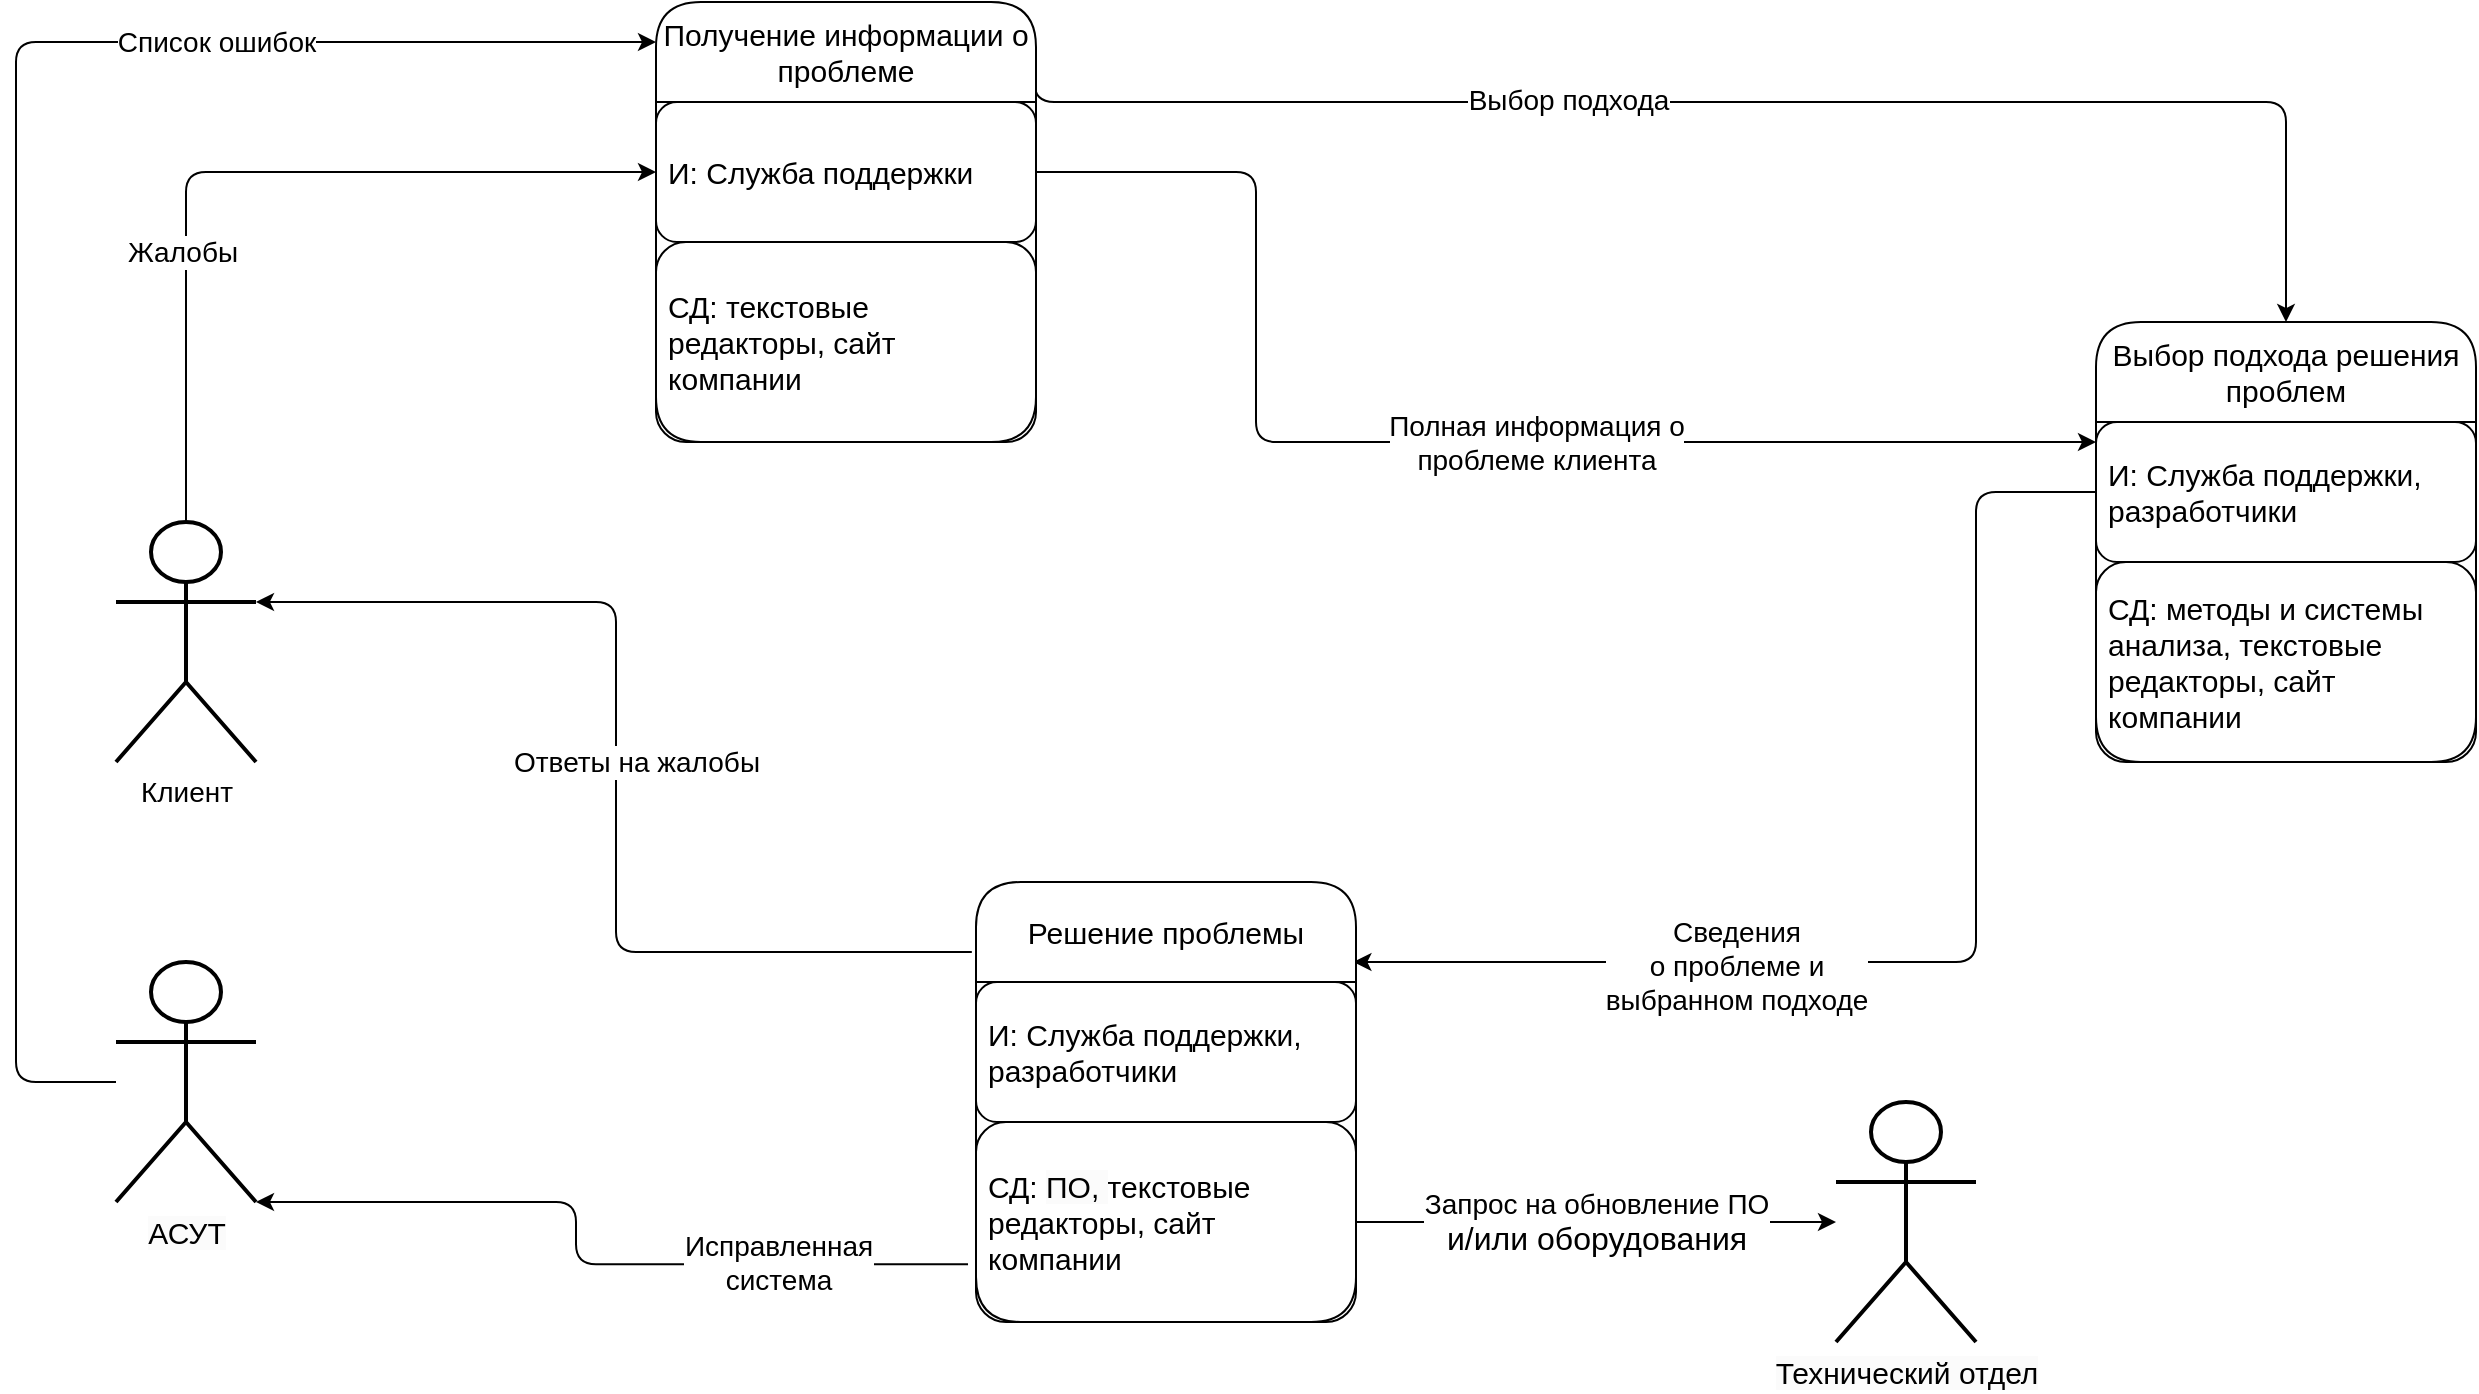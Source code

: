 <mxfile version="25.0.1">
  <diagram id="dNZ_Tn0Hp9u-YdFpUYYD" name="Страница — 1">
    <mxGraphModel dx="2354" dy="1526" grid="1" gridSize="10" guides="1" tooltips="1" connect="1" arrows="1" fold="1" page="0" pageScale="1" pageWidth="827" pageHeight="1169" math="0" shadow="0">
      <root>
        <mxCell id="0" />
        <mxCell id="1" parent="0" />
        <mxCell id="vmZU5TFpBcDoDS9-gK7y-10" style="edgeStyle=orthogonalEdgeStyle;rounded=1;orthogonalLoop=1;jettySize=auto;html=1;exitX=0.5;exitY=0;exitDx=0;exitDy=0;exitPerimeter=0;entryX=0;entryY=0.5;entryDx=0;entryDy=0;curved=0;" parent="1" source="vmZU5TFpBcDoDS9-gK7y-2" target="vmZU5TFpBcDoDS9-gK7y-6" edge="1">
          <mxGeometry relative="1" as="geometry" />
        </mxCell>
        <mxCell id="vmZU5TFpBcDoDS9-gK7y-12" value="&lt;span style=&quot;font-size: 14px;&quot;&gt;Жалобы&lt;/span&gt;" style="edgeLabel;html=1;align=center;verticalAlign=middle;resizable=0;points=[];rounded=1;" parent="vmZU5TFpBcDoDS9-gK7y-10" vertex="1" connectable="0">
          <mxGeometry x="-0.34" y="2" relative="1" as="geometry">
            <mxPoint as="offset" />
          </mxGeometry>
        </mxCell>
        <mxCell id="vmZU5TFpBcDoDS9-gK7y-2" value="&lt;font style=&quot;font-size: 14px;&quot;&gt;Клиент&lt;/font&gt;" style="shape=umlActor;verticalLabelPosition=bottom;verticalAlign=top;html=1;outlineConnect=0;strokeWidth=2;rounded=1;" parent="1" vertex="1">
          <mxGeometry x="50" y="180" width="70" height="120" as="geometry" />
        </mxCell>
        <mxCell id="vmZU5TFpBcDoDS9-gK7y-20" style="edgeStyle=orthogonalEdgeStyle;rounded=1;orthogonalLoop=1;jettySize=auto;html=1;exitX=0.995;exitY=0.109;exitDx=0;exitDy=0;exitPerimeter=0;entryX=0.5;entryY=0;entryDx=0;entryDy=0;" parent="1" source="vmZU5TFpBcDoDS9-gK7y-5" target="vmZU5TFpBcDoDS9-gK7y-17" edge="1">
          <mxGeometry relative="1" as="geometry">
            <Array as="points">
              <mxPoint x="509" y="-30" />
              <mxPoint x="1135" y="-30" />
            </Array>
            <mxPoint x="830" y="-60" as="sourcePoint" />
          </mxGeometry>
        </mxCell>
        <mxCell id="vmZU5TFpBcDoDS9-gK7y-22" value="&lt;span style=&quot;font-size: 14px;&quot;&gt;Выбор подхода&lt;/span&gt;" style="edgeLabel;html=1;align=center;verticalAlign=middle;resizable=0;points=[];rounded=1;" parent="vmZU5TFpBcDoDS9-gK7y-20" vertex="1" connectable="0">
          <mxGeometry x="-0.091" y="1" relative="1" as="geometry">
            <mxPoint x="-54" as="offset" />
          </mxGeometry>
        </mxCell>
        <mxCell id="vmZU5TFpBcDoDS9-gK7y-5" value="&lt;font style=&quot;font-size: 15px;&quot;&gt;Получение информации о проблеме&lt;/font&gt;" style="swimlane;fontStyle=0;childLayout=stackLayout;horizontal=1;startSize=50;horizontalStack=0;resizeParent=1;resizeParentMax=0;resizeLast=0;collapsible=1;marginBottom=0;whiteSpace=wrap;html=1;rounded=1;" parent="1" vertex="1">
          <mxGeometry x="320" y="-80" width="190" height="220" as="geometry">
            <mxRectangle x="240" y="60" width="210" height="50" as="alternateBounds" />
          </mxGeometry>
        </mxCell>
        <mxCell id="vmZU5TFpBcDoDS9-gK7y-6" value="&lt;font style=&quot;font-size: 15px;&quot;&gt;И: Служба поддержки&lt;/font&gt;" style="text;strokeColor=default;fillColor=none;align=left;verticalAlign=middle;spacingLeft=4;spacingRight=4;overflow=hidden;points=[[0,0.5],[1,0.5]];portConstraint=eastwest;rotatable=0;whiteSpace=wrap;html=1;rounded=1;" parent="vmZU5TFpBcDoDS9-gK7y-5" vertex="1">
          <mxGeometry y="50" width="190" height="70" as="geometry" />
        </mxCell>
        <mxCell id="vmZU5TFpBcDoDS9-gK7y-7" value="&lt;p&gt;&lt;font style=&quot;font-size: 15px;&quot; face=&quot;Helvetica&quot;&gt;СД: текстовые редакторы, сайт компании&lt;/font&gt;&lt;/p&gt;" style="text;strokeColor=default;fillColor=none;align=left;verticalAlign=middle;spacingLeft=4;spacingRight=4;overflow=hidden;points=[[0,0.5],[1,0.5]];portConstraint=eastwest;rotatable=0;whiteSpace=wrap;html=1;rounded=1;" parent="vmZU5TFpBcDoDS9-gK7y-5" vertex="1">
          <mxGeometry y="120" width="190" height="100" as="geometry" />
        </mxCell>
        <mxCell id="vmZU5TFpBcDoDS9-gK7y-13" style="edgeStyle=orthogonalEdgeStyle;rounded=1;orthogonalLoop=1;jettySize=auto;html=1;entryX=1;entryY=0.333;entryDx=0;entryDy=0;entryPerimeter=0;exitX=-0.011;exitY=0.159;exitDx=0;exitDy=0;exitPerimeter=0;" parent="1" source="vmZU5TFpBcDoDS9-gK7y-28" target="vmZU5TFpBcDoDS9-gK7y-2" edge="1">
          <mxGeometry relative="1" as="geometry">
            <mxPoint x="760" y="20" as="sourcePoint" />
            <Array as="points">
              <mxPoint x="300" y="395" />
              <mxPoint x="300" y="220" />
            </Array>
          </mxGeometry>
        </mxCell>
        <mxCell id="vmZU5TFpBcDoDS9-gK7y-14" value="&lt;span style=&quot;font-size: 14px;&quot;&gt;Ответы на жалобы&lt;/span&gt;" style="edgeLabel;html=1;align=center;verticalAlign=middle;resizable=0;points=[];rounded=1;" parent="vmZU5TFpBcDoDS9-gK7y-13" vertex="1" connectable="0">
          <mxGeometry x="0.495" y="1" relative="1" as="geometry">
            <mxPoint x="55" y="79" as="offset" />
          </mxGeometry>
        </mxCell>
        <mxCell id="vmZU5TFpBcDoDS9-gK7y-15" style="edgeStyle=orthogonalEdgeStyle;rounded=1;orthogonalLoop=1;jettySize=auto;html=1;entryX=0;entryY=0.143;entryDx=0;entryDy=0;entryPerimeter=0;" parent="1" source="vmZU5TFpBcDoDS9-gK7y-6" target="vmZU5TFpBcDoDS9-gK7y-18" edge="1">
          <mxGeometry relative="1" as="geometry">
            <mxPoint x="760" y="-60" as="targetPoint" />
            <Array as="points">
              <mxPoint x="620" y="5" />
              <mxPoint x="620" y="140" />
            </Array>
          </mxGeometry>
        </mxCell>
        <mxCell id="vmZU5TFpBcDoDS9-gK7y-16" value="&lt;span style=&quot;font-size: 14px;&quot;&gt;Полная информация о&lt;/span&gt;&lt;div&gt;&lt;span style=&quot;font-size: 14px;&quot;&gt;проблеме клиента&lt;/span&gt;&lt;/div&gt;" style="edgeLabel;html=1;align=center;verticalAlign=middle;resizable=0;points=[];rounded=1;" parent="vmZU5TFpBcDoDS9-gK7y-15" vertex="1" connectable="0">
          <mxGeometry x="0.044" y="2" relative="1" as="geometry">
            <mxPoint x="38" y="2" as="offset" />
          </mxGeometry>
        </mxCell>
        <mxCell id="vmZU5TFpBcDoDS9-gK7y-17" value="&lt;font style=&quot;font-size: 15px;&quot;&gt;Выбор подхода решения проблем&lt;/font&gt;" style="swimlane;fontStyle=0;childLayout=stackLayout;horizontal=1;startSize=50;horizontalStack=0;resizeParent=1;resizeParentMax=0;resizeLast=0;collapsible=1;marginBottom=0;whiteSpace=wrap;html=1;rounded=1;" parent="1" vertex="1">
          <mxGeometry x="1040" y="80" width="190" height="220" as="geometry">
            <mxRectangle x="240" y="60" width="210" height="50" as="alternateBounds" />
          </mxGeometry>
        </mxCell>
        <mxCell id="vmZU5TFpBcDoDS9-gK7y-18" value="&lt;font style=&quot;font-size: 15px;&quot;&gt;И: Служба поддержки, разработчики&lt;/font&gt;" style="text;strokeColor=default;fillColor=none;align=left;verticalAlign=middle;spacingLeft=4;spacingRight=4;overflow=hidden;points=[[0,0.5],[1,0.5]];portConstraint=eastwest;rotatable=0;whiteSpace=wrap;html=1;rounded=1;" parent="vmZU5TFpBcDoDS9-gK7y-17" vertex="1">
          <mxGeometry y="50" width="190" height="70" as="geometry" />
        </mxCell>
        <mxCell id="vmZU5TFpBcDoDS9-gK7y-19" value="&lt;p&gt;&lt;font style=&quot;font-size: 15px;&quot; face=&quot;Helvetica&quot;&gt;СД: методы и системы анализа, текстовые редакторы, сайт компании&lt;/font&gt;&lt;/p&gt;" style="text;strokeColor=default;fillColor=none;align=left;verticalAlign=middle;spacingLeft=4;spacingRight=4;overflow=hidden;points=[[0,0.5],[1,0.5]];portConstraint=eastwest;rotatable=0;whiteSpace=wrap;html=1;rounded=1;" parent="vmZU5TFpBcDoDS9-gK7y-17" vertex="1">
          <mxGeometry y="120" width="190" height="100" as="geometry" />
        </mxCell>
        <mxCell id="vmZU5TFpBcDoDS9-gK7y-26" style="edgeStyle=orthogonalEdgeStyle;rounded=1;orthogonalLoop=1;jettySize=auto;html=1;entryX=0.993;entryY=0.184;entryDx=0;entryDy=0;entryPerimeter=0;" parent="1" source="vmZU5TFpBcDoDS9-gK7y-18" target="vmZU5TFpBcDoDS9-gK7y-28" edge="1">
          <mxGeometry relative="1" as="geometry">
            <Array as="points">
              <mxPoint x="980" y="165" />
              <mxPoint x="980" y="400" />
              <mxPoint x="669" y="400" />
            </Array>
            <mxPoint x="950" y="400" as="targetPoint" />
          </mxGeometry>
        </mxCell>
        <mxCell id="vmZU5TFpBcDoDS9-gK7y-27" value="&lt;span style=&quot;font-size: 14px;&quot;&gt;Сведения&lt;/span&gt;&lt;div&gt;&lt;span style=&quot;font-size: 14px;&quot;&gt;о проблеме и&lt;/span&gt;&lt;/div&gt;&lt;div&gt;&lt;span style=&quot;font-size: 14px;&quot;&gt;выбранном подходе&lt;/span&gt;&lt;/div&gt;" style="edgeLabel;html=1;align=center;verticalAlign=middle;resizable=0;points=[];rounded=1;" parent="vmZU5TFpBcDoDS9-gK7y-26" vertex="1" connectable="0">
          <mxGeometry x="-0.095" y="-2" relative="1" as="geometry">
            <mxPoint x="-118" y="22" as="offset" />
          </mxGeometry>
        </mxCell>
        <mxCell id="vmZU5TFpBcDoDS9-gK7y-28" value="&lt;font style=&quot;font-size: 15px;&quot;&gt;Решение проблемы&lt;/font&gt;" style="swimlane;fontStyle=0;childLayout=stackLayout;horizontal=1;startSize=50;horizontalStack=0;resizeParent=1;resizeParentMax=0;resizeLast=0;collapsible=1;marginBottom=0;whiteSpace=wrap;html=1;rounded=1;" parent="1" vertex="1">
          <mxGeometry x="480" y="360" width="190" height="220" as="geometry">
            <mxRectangle x="240" y="60" width="210" height="50" as="alternateBounds" />
          </mxGeometry>
        </mxCell>
        <mxCell id="vmZU5TFpBcDoDS9-gK7y-29" value="&lt;font style=&quot;font-size: 15px;&quot;&gt;И: Служба поддержки, разработчики&lt;/font&gt;" style="text;strokeColor=default;fillColor=none;align=left;verticalAlign=middle;spacingLeft=4;spacingRight=4;overflow=hidden;points=[[0,0.5],[1,0.5]];portConstraint=eastwest;rotatable=0;whiteSpace=wrap;html=1;rounded=1;" parent="vmZU5TFpBcDoDS9-gK7y-28" vertex="1">
          <mxGeometry y="50" width="190" height="70" as="geometry" />
        </mxCell>
        <mxCell id="AsYzKsAsE3puXHubD3pG-1" style="edgeStyle=orthogonalEdgeStyle;rounded=1;orthogonalLoop=1;jettySize=auto;html=1;" edge="1" parent="vmZU5TFpBcDoDS9-gK7y-28" source="vmZU5TFpBcDoDS9-gK7y-30">
          <mxGeometry relative="1" as="geometry">
            <mxPoint x="430" y="170" as="targetPoint" />
          </mxGeometry>
        </mxCell>
        <mxCell id="AsYzKsAsE3puXHubD3pG-3" value="&lt;div&gt;&lt;font style=&quot;font-size: 14px;&quot;&gt;Запрос на обновление ПО&lt;/font&gt;&lt;/div&gt;&lt;div&gt;&lt;font size=&quot;3&quot;&gt;и/или оборудования&lt;/font&gt;&lt;/div&gt;" style="edgeLabel;html=1;align=center;verticalAlign=middle;resizable=0;points=[];rounded=1;" vertex="1" connectable="0" parent="AsYzKsAsE3puXHubD3pG-1">
          <mxGeometry x="-0.226" y="2" relative="1" as="geometry">
            <mxPoint x="27" y="2" as="offset" />
          </mxGeometry>
        </mxCell>
        <mxCell id="vmZU5TFpBcDoDS9-gK7y-30" value="&lt;p&gt;&lt;font style=&quot;font-size: 15px;&quot; face=&quot;Helvetica&quot;&gt;СД:&amp;nbsp;&lt;/font&gt;&lt;span style=&quot;background-color: rgb(251, 251, 251); font-size: 15px;&quot;&gt;ПО,&amp;nbsp;&lt;/span&gt;&lt;span style=&quot;font-size: 15px; background-color: initial;&quot;&gt;текстовые редакторы, сайт компании&lt;/span&gt;&lt;/p&gt;" style="text;strokeColor=default;fillColor=none;align=left;verticalAlign=middle;spacingLeft=4;spacingRight=4;overflow=hidden;points=[[0,0.5],[1,0.5]];portConstraint=eastwest;rotatable=0;whiteSpace=wrap;html=1;rounded=1;" parent="vmZU5TFpBcDoDS9-gK7y-28" vertex="1">
          <mxGeometry y="120" width="190" height="100" as="geometry" />
        </mxCell>
        <mxCell id="vmZU5TFpBcDoDS9-gK7y-32" value="&lt;span style=&quot;font-size: 15px; text-align: left; text-wrap-mode: wrap; background-color: rgb(251, 251, 251);&quot;&gt;АСУТ&lt;/span&gt;" style="shape=umlActor;verticalLabelPosition=bottom;verticalAlign=top;html=1;outlineConnect=0;strokeWidth=2;rounded=1;" parent="1" vertex="1">
          <mxGeometry x="50" y="400" width="70" height="120" as="geometry" />
        </mxCell>
        <mxCell id="vmZU5TFpBcDoDS9-gK7y-33" style="edgeStyle=orthogonalEdgeStyle;rounded=1;orthogonalLoop=1;jettySize=auto;html=1;entryX=0;entryY=0.091;entryDx=0;entryDy=0;entryPerimeter=0;" parent="1" source="vmZU5TFpBcDoDS9-gK7y-32" target="vmZU5TFpBcDoDS9-gK7y-5" edge="1">
          <mxGeometry relative="1" as="geometry">
            <Array as="points">
              <mxPoint y="460" />
              <mxPoint y="-60" />
            </Array>
          </mxGeometry>
        </mxCell>
        <mxCell id="vmZU5TFpBcDoDS9-gK7y-34" value="&lt;span style=&quot;font-size: 14px;&quot;&gt;Список ошибок&lt;/span&gt;" style="edgeLabel;html=1;align=center;verticalAlign=middle;resizable=0;points=[];rounded=1;" parent="vmZU5TFpBcDoDS9-gK7y-33" vertex="1" connectable="0">
          <mxGeometry x="0.413" relative="1" as="geometry">
            <mxPoint x="41" as="offset" />
          </mxGeometry>
        </mxCell>
        <mxCell id="vmZU5TFpBcDoDS9-gK7y-35" style="edgeStyle=orthogonalEdgeStyle;rounded=1;orthogonalLoop=1;jettySize=auto;html=1;entryX=1;entryY=1;entryDx=0;entryDy=0;entryPerimeter=0;exitX=-0.021;exitY=0.711;exitDx=0;exitDy=0;exitPerimeter=0;" parent="1" source="vmZU5TFpBcDoDS9-gK7y-30" target="vmZU5TFpBcDoDS9-gK7y-32" edge="1">
          <mxGeometry relative="1" as="geometry">
            <Array as="points">
              <mxPoint x="280" y="551" />
              <mxPoint x="280" y="520" />
            </Array>
          </mxGeometry>
        </mxCell>
        <mxCell id="vmZU5TFpBcDoDS9-gK7y-36" value="&lt;span style=&quot;font-size: 14px;&quot;&gt;Исправленная&lt;/span&gt;&lt;div&gt;&lt;span style=&quot;font-size: 14px;&quot;&gt;система&lt;/span&gt;&lt;/div&gt;" style="edgeLabel;html=1;align=center;verticalAlign=middle;resizable=0;points=[];rounded=1;" parent="vmZU5TFpBcDoDS9-gK7y-35" vertex="1" connectable="0">
          <mxGeometry x="-0.228" y="-4" relative="1" as="geometry">
            <mxPoint x="54" y="3" as="offset" />
          </mxGeometry>
        </mxCell>
        <mxCell id="AsYzKsAsE3puXHubD3pG-2" value="&lt;div style=&quot;text-align: left;&quot;&gt;&lt;span style=&quot;font-size: 15px; text-wrap-mode: wrap; background-color: rgb(251, 251, 251);&quot;&gt;Технический отдел&lt;/span&gt;&lt;/div&gt;" style="shape=umlActor;verticalLabelPosition=bottom;verticalAlign=top;html=1;outlineConnect=0;strokeWidth=2;rounded=1;" vertex="1" parent="1">
          <mxGeometry x="910" y="470" width="70" height="120" as="geometry" />
        </mxCell>
      </root>
    </mxGraphModel>
  </diagram>
</mxfile>
